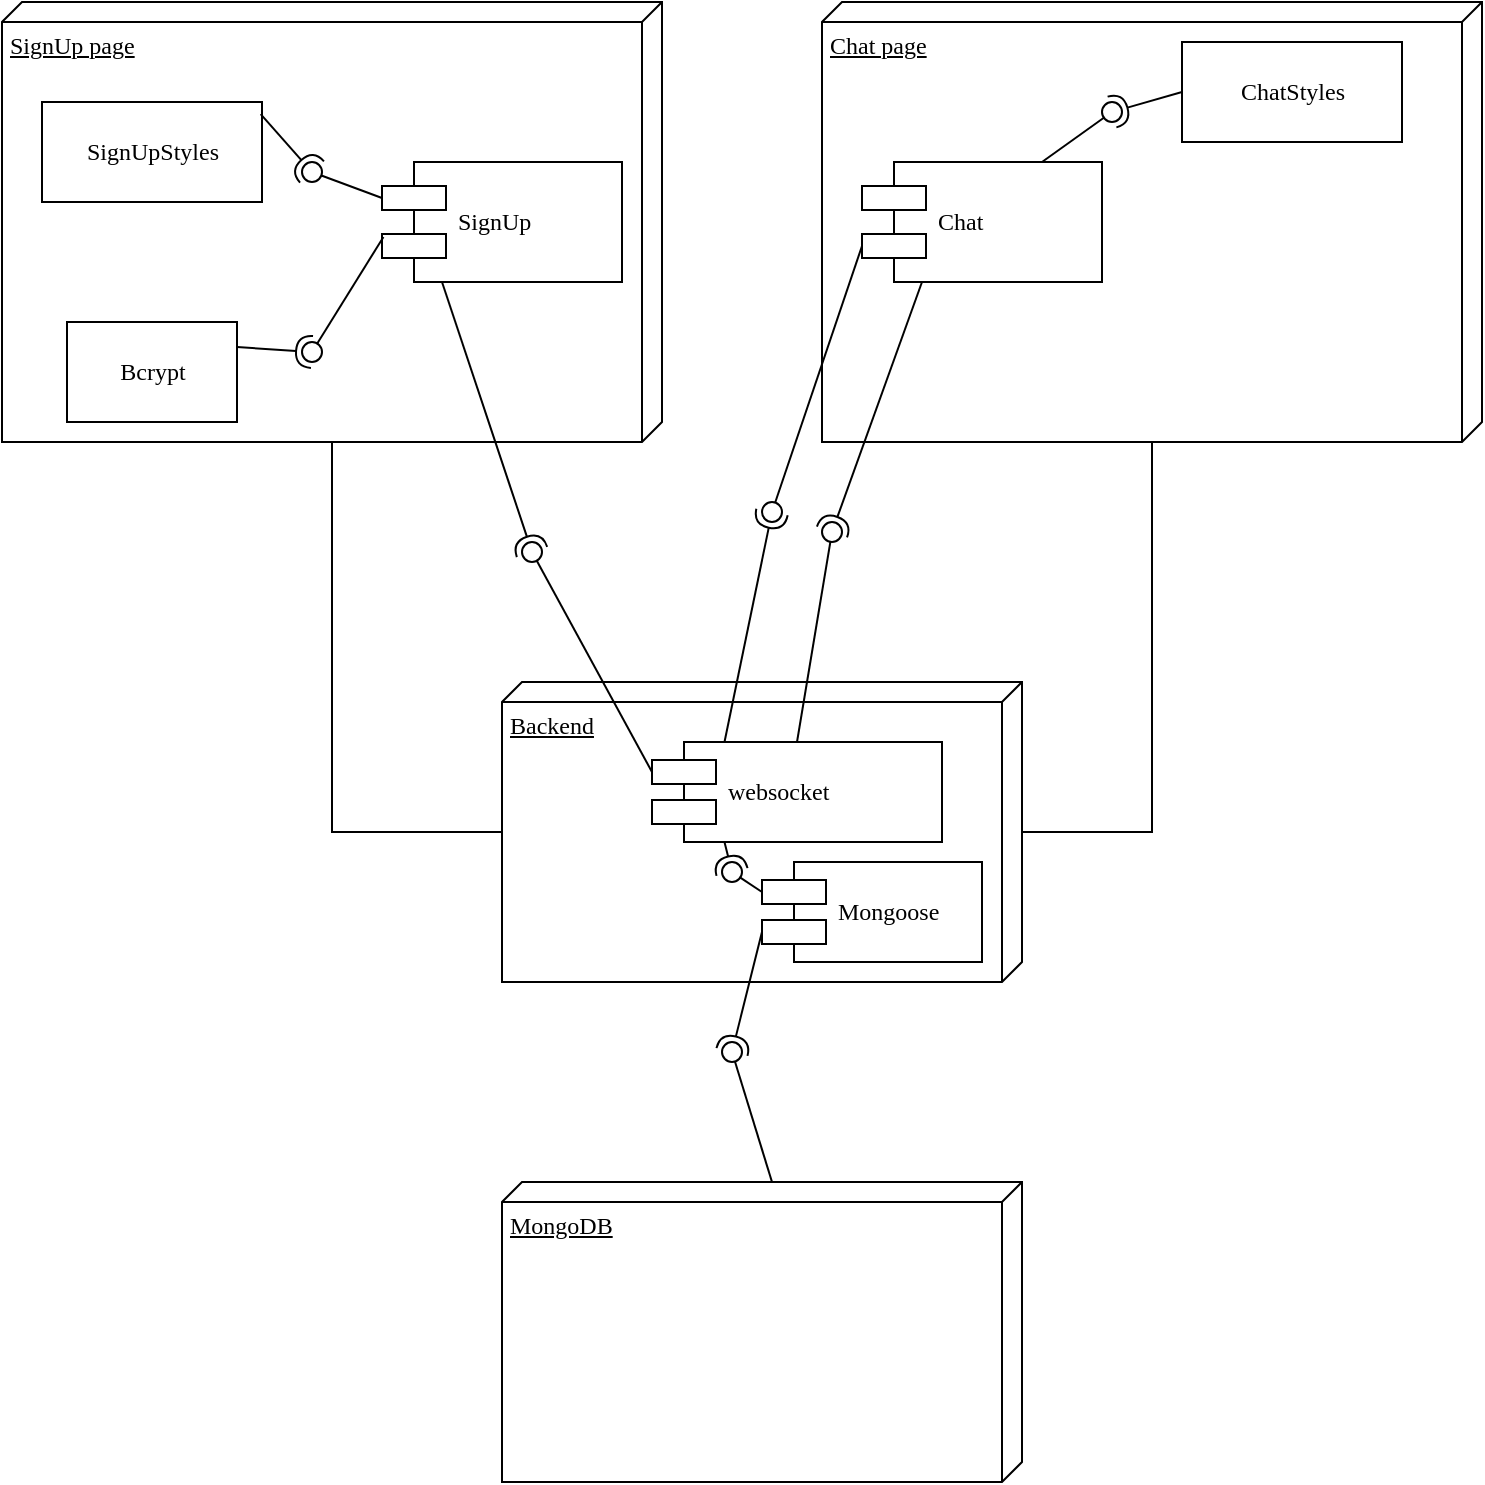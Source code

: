 <mxfile version="20.5.1" type="github">
  <diagram name="Page-1" id="5f0bae14-7c28-e335-631c-24af17079c00">
    <mxGraphModel dx="952" dy="527" grid="1" gridSize="10" guides="1" tooltips="1" connect="1" arrows="1" fold="1" page="1" pageScale="1" pageWidth="1100" pageHeight="850" background="none" math="0" shadow="0">
      <root>
        <mxCell id="0" />
        <mxCell id="1" parent="0" />
        <mxCell id="39150e848f15840c-1" value="SignUp page" style="verticalAlign=top;align=left;spacingTop=8;spacingLeft=2;spacingRight=12;shape=cube;size=10;direction=south;fontStyle=4;html=1;rounded=0;shadow=0;comic=0;labelBackgroundColor=none;strokeWidth=1;fontFamily=Verdana;fontSize=12" parent="1" vertex="1">
          <mxGeometry x="120" y="70" width="330" height="220" as="geometry" />
        </mxCell>
        <mxCell id="39150e848f15840c-2" value="Chat page" style="verticalAlign=top;align=left;spacingTop=8;spacingLeft=2;spacingRight=12;shape=cube;size=10;direction=south;fontStyle=4;html=1;rounded=0;shadow=0;comic=0;labelBackgroundColor=none;strokeWidth=1;fontFamily=Verdana;fontSize=12" parent="1" vertex="1">
          <mxGeometry x="530" y="70" width="330" height="220" as="geometry" />
        </mxCell>
        <mxCell id="39150e848f15840c-3" value="Backend" style="verticalAlign=top;align=left;spacingTop=8;spacingLeft=2;spacingRight=12;shape=cube;size=10;direction=south;fontStyle=4;html=1;rounded=0;shadow=0;comic=0;labelBackgroundColor=none;strokeWidth=1;fontFamily=Verdana;fontSize=12" parent="1" vertex="1">
          <mxGeometry x="370" y="410" width="260" height="150" as="geometry" />
        </mxCell>
        <mxCell id="39150e848f15840c-4" value="SignUpStyles" style="html=1;rounded=0;shadow=0;comic=0;labelBackgroundColor=none;strokeWidth=1;fontFamily=Verdana;fontSize=12;align=center;" parent="1" vertex="1">
          <mxGeometry x="140" y="120" width="110" height="50" as="geometry" />
        </mxCell>
        <mxCell id="39150e848f15840c-5" value="SignUp" style="shape=component;align=left;spacingLeft=36;rounded=0;shadow=0;comic=0;labelBackgroundColor=none;strokeWidth=1;fontFamily=Verdana;fontSize=12;html=1;" parent="1" vertex="1">
          <mxGeometry x="310" y="150" width="120" height="60" as="geometry" />
        </mxCell>
        <mxCell id="39150e848f15840c-7" value="Chat" style="shape=component;align=left;spacingLeft=36;rounded=0;shadow=0;comic=0;labelBackgroundColor=none;strokeWidth=1;fontFamily=Verdana;fontSize=12;html=1;" parent="1" vertex="1">
          <mxGeometry x="550" y="150" width="120" height="60" as="geometry" />
        </mxCell>
        <mxCell id="39150e848f15840c-8" value="ChatStyles" style="html=1;rounded=0;shadow=0;comic=0;labelBackgroundColor=none;strokeWidth=1;fontFamily=Verdana;fontSize=12;align=center;" parent="1" vertex="1">
          <mxGeometry x="710" y="90" width="110" height="50" as="geometry" />
        </mxCell>
        <mxCell id="39150e848f15840c-10" value="websocket" style="shape=component;align=left;spacingLeft=36;rounded=0;shadow=0;comic=0;labelBackgroundColor=none;strokeWidth=1;fontFamily=Verdana;fontSize=12;html=1;" parent="1" vertex="1">
          <mxGeometry x="445" y="440" width="145" height="50" as="geometry" />
        </mxCell>
        <mxCell id="39150e848f15840c-17" style="edgeStyle=orthogonalEdgeStyle;rounded=0;html=1;labelBackgroundColor=none;startArrow=none;startFill=0;startSize=8;endArrow=none;endFill=0;endSize=16;fontFamily=Verdana;fontSize=12;" parent="1" source="39150e848f15840c-3" target="39150e848f15840c-2" edge="1">
          <mxGeometry relative="1" as="geometry">
            <Array as="points">
              <mxPoint x="695" y="485" />
            </Array>
          </mxGeometry>
        </mxCell>
        <mxCell id="39150e848f15840c-18" style="edgeStyle=orthogonalEdgeStyle;rounded=0;html=1;labelBackgroundColor=none;startArrow=none;startFill=0;startSize=8;endArrow=none;endFill=0;endSize=16;fontFamily=Verdana;fontSize=12;" parent="1" source="39150e848f15840c-3" target="39150e848f15840c-1" edge="1">
          <mxGeometry relative="1" as="geometry">
            <Array as="points">
              <mxPoint x="285" y="485" />
            </Array>
          </mxGeometry>
        </mxCell>
        <mxCell id="4KY2vWg7KnPedK3QlQqd-3" value="Bcrypt" style="html=1;rounded=0;shadow=0;comic=0;labelBackgroundColor=none;strokeWidth=1;fontFamily=Verdana;fontSize=12;align=center;" vertex="1" parent="1">
          <mxGeometry x="152.5" y="230" width="85" height="50" as="geometry" />
        </mxCell>
        <mxCell id="4KY2vWg7KnPedK3QlQqd-5" value="MongoDB" style="verticalAlign=top;align=left;spacingTop=8;spacingLeft=2;spacingRight=12;shape=cube;size=10;direction=south;fontStyle=4;html=1;rounded=0;shadow=0;comic=0;labelBackgroundColor=none;strokeWidth=1;fontFamily=Verdana;fontSize=12" vertex="1" parent="1">
          <mxGeometry x="370" y="660" width="260" height="150" as="geometry" />
        </mxCell>
        <mxCell id="4KY2vWg7KnPedK3QlQqd-6" value="Mongoose" style="shape=component;align=left;spacingLeft=36;rounded=0;shadow=0;comic=0;labelBackgroundColor=none;strokeWidth=1;fontFamily=Verdana;fontSize=12;html=1;" vertex="1" parent="1">
          <mxGeometry x="500" y="500" width="110" height="50" as="geometry" />
        </mxCell>
        <mxCell id="4KY2vWg7KnPedK3QlQqd-31" value="" style="rounded=0;orthogonalLoop=1;jettySize=auto;html=1;endArrow=none;endFill=0;sketch=0;sourcePerimeterSpacing=0;targetPerimeterSpacing=0;exitX=0.006;exitY=0.625;exitDx=0;exitDy=0;exitPerimeter=0;" edge="1" target="4KY2vWg7KnPedK3QlQqd-33" parent="1" source="39150e848f15840c-5">
          <mxGeometry relative="1" as="geometry">
            <mxPoint x="310" y="335" as="sourcePoint" />
          </mxGeometry>
        </mxCell>
        <mxCell id="4KY2vWg7KnPedK3QlQqd-32" value="" style="rounded=0;orthogonalLoop=1;jettySize=auto;html=1;endArrow=halfCircle;endFill=0;entryX=0.5;entryY=0.5;endSize=6;strokeWidth=1;sketch=0;exitX=1;exitY=0.25;exitDx=0;exitDy=0;" edge="1" target="4KY2vWg7KnPedK3QlQqd-33" parent="1" source="4KY2vWg7KnPedK3QlQqd-3">
          <mxGeometry relative="1" as="geometry">
            <mxPoint x="350" y="335" as="sourcePoint" />
          </mxGeometry>
        </mxCell>
        <mxCell id="4KY2vWg7KnPedK3QlQqd-33" value="" style="ellipse;whiteSpace=wrap;html=1;align=center;aspect=fixed;resizable=0;points=[];outlineConnect=0;sketch=0;" vertex="1" parent="1">
          <mxGeometry x="270" y="240" width="10" height="10" as="geometry" />
        </mxCell>
        <mxCell id="4KY2vWg7KnPedK3QlQqd-36" value="" style="rounded=0;orthogonalLoop=1;jettySize=auto;html=1;endArrow=none;endFill=0;sketch=0;sourcePerimeterSpacing=0;targetPerimeterSpacing=0;exitX=0;exitY=0.3;exitDx=0;exitDy=0;" edge="1" target="4KY2vWg7KnPedK3QlQqd-38" parent="1" source="39150e848f15840c-5">
          <mxGeometry relative="1" as="geometry">
            <mxPoint x="310" y="335" as="sourcePoint" />
          </mxGeometry>
        </mxCell>
        <mxCell id="4KY2vWg7KnPedK3QlQqd-37" value="" style="rounded=0;orthogonalLoop=1;jettySize=auto;html=1;endArrow=halfCircle;endFill=0;entryX=0.5;entryY=0.5;endSize=6;strokeWidth=1;sketch=0;exitX=0.994;exitY=0.122;exitDx=0;exitDy=0;exitPerimeter=0;" edge="1" target="4KY2vWg7KnPedK3QlQqd-38" parent="1" source="39150e848f15840c-4">
          <mxGeometry relative="1" as="geometry">
            <mxPoint x="350" y="335" as="sourcePoint" />
          </mxGeometry>
        </mxCell>
        <mxCell id="4KY2vWg7KnPedK3QlQqd-38" value="" style="ellipse;whiteSpace=wrap;html=1;align=center;aspect=fixed;resizable=0;points=[];outlineConnect=0;sketch=0;" vertex="1" parent="1">
          <mxGeometry x="270" y="150" width="10" height="10" as="geometry" />
        </mxCell>
        <mxCell id="4KY2vWg7KnPedK3QlQqd-39" value="" style="rounded=0;orthogonalLoop=1;jettySize=auto;html=1;endArrow=none;endFill=0;sketch=0;sourcePerimeterSpacing=0;targetPerimeterSpacing=0;exitX=0;exitY=0.3;exitDx=0;exitDy=0;" edge="1" target="4KY2vWg7KnPedK3QlQqd-41" parent="1" source="39150e848f15840c-10">
          <mxGeometry relative="1" as="geometry">
            <mxPoint x="310" y="335" as="sourcePoint" />
          </mxGeometry>
        </mxCell>
        <mxCell id="4KY2vWg7KnPedK3QlQqd-40" value="" style="rounded=0;orthogonalLoop=1;jettySize=auto;html=1;endArrow=halfCircle;endFill=0;entryX=0.5;entryY=0.5;endSize=6;strokeWidth=1;sketch=0;exitX=0.25;exitY=1;exitDx=0;exitDy=0;" edge="1" target="4KY2vWg7KnPedK3QlQqd-41" parent="1" source="39150e848f15840c-5">
          <mxGeometry relative="1" as="geometry">
            <mxPoint x="350" y="335" as="sourcePoint" />
          </mxGeometry>
        </mxCell>
        <mxCell id="4KY2vWg7KnPedK3QlQqd-41" value="" style="ellipse;whiteSpace=wrap;html=1;align=center;aspect=fixed;resizable=0;points=[];outlineConnect=0;sketch=0;" vertex="1" parent="1">
          <mxGeometry x="380" y="340" width="10" height="10" as="geometry" />
        </mxCell>
        <mxCell id="4KY2vWg7KnPedK3QlQqd-42" value="" style="rounded=0;orthogonalLoop=1;jettySize=auto;html=1;endArrow=none;endFill=0;sketch=0;sourcePerimeterSpacing=0;targetPerimeterSpacing=0;exitX=0;exitY=0.7;exitDx=0;exitDy=0;" edge="1" target="4KY2vWg7KnPedK3QlQqd-44" parent="1" source="39150e848f15840c-7">
          <mxGeometry relative="1" as="geometry">
            <mxPoint x="310" y="335" as="sourcePoint" />
          </mxGeometry>
        </mxCell>
        <mxCell id="4KY2vWg7KnPedK3QlQqd-43" value="" style="rounded=0;orthogonalLoop=1;jettySize=auto;html=1;endArrow=halfCircle;endFill=0;entryX=0.5;entryY=0.5;endSize=6;strokeWidth=1;sketch=0;exitX=0.25;exitY=0;exitDx=0;exitDy=0;" edge="1" target="4KY2vWg7KnPedK3QlQqd-44" parent="1" source="39150e848f15840c-10">
          <mxGeometry relative="1" as="geometry">
            <mxPoint x="350" y="335" as="sourcePoint" />
          </mxGeometry>
        </mxCell>
        <mxCell id="4KY2vWg7KnPedK3QlQqd-44" value="" style="ellipse;whiteSpace=wrap;html=1;align=center;aspect=fixed;resizable=0;points=[];outlineConnect=0;sketch=0;" vertex="1" parent="1">
          <mxGeometry x="500" y="320" width="10" height="10" as="geometry" />
        </mxCell>
        <mxCell id="4KY2vWg7KnPedK3QlQqd-45" value="" style="rounded=0;orthogonalLoop=1;jettySize=auto;html=1;endArrow=none;endFill=0;sketch=0;sourcePerimeterSpacing=0;targetPerimeterSpacing=0;exitX=0.5;exitY=0;exitDx=0;exitDy=0;" edge="1" target="4KY2vWg7KnPedK3QlQqd-47" parent="1" source="39150e848f15840c-10">
          <mxGeometry relative="1" as="geometry">
            <mxPoint x="310" y="335" as="sourcePoint" />
          </mxGeometry>
        </mxCell>
        <mxCell id="4KY2vWg7KnPedK3QlQqd-46" value="" style="rounded=0;orthogonalLoop=1;jettySize=auto;html=1;endArrow=halfCircle;endFill=0;entryX=0.5;entryY=0.5;endSize=6;strokeWidth=1;sketch=0;exitX=0.25;exitY=1;exitDx=0;exitDy=0;" edge="1" target="4KY2vWg7KnPedK3QlQqd-47" parent="1" source="39150e848f15840c-7">
          <mxGeometry relative="1" as="geometry">
            <mxPoint x="350" y="335" as="sourcePoint" />
          </mxGeometry>
        </mxCell>
        <mxCell id="4KY2vWg7KnPedK3QlQqd-47" value="" style="ellipse;whiteSpace=wrap;html=1;align=center;aspect=fixed;resizable=0;points=[];outlineConnect=0;sketch=0;" vertex="1" parent="1">
          <mxGeometry x="530" y="330" width="10" height="10" as="geometry" />
        </mxCell>
        <mxCell id="4KY2vWg7KnPedK3QlQqd-48" value="" style="rounded=0;orthogonalLoop=1;jettySize=auto;html=1;endArrow=none;endFill=0;sketch=0;sourcePerimeterSpacing=0;targetPerimeterSpacing=0;exitX=0.75;exitY=0;exitDx=0;exitDy=0;" edge="1" target="4KY2vWg7KnPedK3QlQqd-50" parent="1" source="39150e848f15840c-7">
          <mxGeometry relative="1" as="geometry">
            <mxPoint x="310" y="335" as="sourcePoint" />
          </mxGeometry>
        </mxCell>
        <mxCell id="4KY2vWg7KnPedK3QlQqd-49" value="" style="rounded=0;orthogonalLoop=1;jettySize=auto;html=1;endArrow=halfCircle;endFill=0;entryX=0.5;entryY=0.5;endSize=6;strokeWidth=1;sketch=0;exitX=0;exitY=0.5;exitDx=0;exitDy=0;" edge="1" target="4KY2vWg7KnPedK3QlQqd-50" parent="1" source="39150e848f15840c-8">
          <mxGeometry relative="1" as="geometry">
            <mxPoint x="350" y="335" as="sourcePoint" />
          </mxGeometry>
        </mxCell>
        <mxCell id="4KY2vWg7KnPedK3QlQqd-50" value="" style="ellipse;whiteSpace=wrap;html=1;align=center;aspect=fixed;resizable=0;points=[];outlineConnect=0;sketch=0;" vertex="1" parent="1">
          <mxGeometry x="670" y="120" width="10" height="10" as="geometry" />
        </mxCell>
        <mxCell id="4KY2vWg7KnPedK3QlQqd-51" value="" style="rounded=0;orthogonalLoop=1;jettySize=auto;html=1;endArrow=none;endFill=0;sketch=0;sourcePerimeterSpacing=0;targetPerimeterSpacing=0;exitX=0;exitY=0.3;exitDx=0;exitDy=0;" edge="1" target="4KY2vWg7KnPedK3QlQqd-53" parent="1" source="4KY2vWg7KnPedK3QlQqd-6">
          <mxGeometry relative="1" as="geometry">
            <mxPoint x="410" y="515" as="sourcePoint" />
          </mxGeometry>
        </mxCell>
        <mxCell id="4KY2vWg7KnPedK3QlQqd-52" value="" style="rounded=0;orthogonalLoop=1;jettySize=auto;html=1;endArrow=halfCircle;endFill=0;entryX=0.5;entryY=0.5;endSize=6;strokeWidth=1;sketch=0;exitX=0.25;exitY=1;exitDx=0;exitDy=0;" edge="1" target="4KY2vWg7KnPedK3QlQqd-53" parent="1" source="39150e848f15840c-10">
          <mxGeometry relative="1" as="geometry">
            <mxPoint x="450" y="515" as="sourcePoint" />
          </mxGeometry>
        </mxCell>
        <mxCell id="4KY2vWg7KnPedK3QlQqd-53" value="" style="ellipse;whiteSpace=wrap;html=1;align=center;aspect=fixed;resizable=0;points=[];outlineConnect=0;sketch=0;" vertex="1" parent="1">
          <mxGeometry x="480" y="500" width="10" height="10" as="geometry" />
        </mxCell>
        <mxCell id="4KY2vWg7KnPedK3QlQqd-54" value="" style="rounded=0;orthogonalLoop=1;jettySize=auto;html=1;endArrow=none;endFill=0;sketch=0;sourcePerimeterSpacing=0;targetPerimeterSpacing=0;exitX=0;exitY=0;exitDx=0;exitDy=125;exitPerimeter=0;" edge="1" target="4KY2vWg7KnPedK3QlQqd-56" parent="1" source="4KY2vWg7KnPedK3QlQqd-5">
          <mxGeometry relative="1" as="geometry">
            <mxPoint x="410" y="515" as="sourcePoint" />
          </mxGeometry>
        </mxCell>
        <mxCell id="4KY2vWg7KnPedK3QlQqd-55" value="" style="rounded=0;orthogonalLoop=1;jettySize=auto;html=1;endArrow=halfCircle;endFill=0;entryX=0.5;entryY=0.5;endSize=6;strokeWidth=1;sketch=0;exitX=0;exitY=0.7;exitDx=0;exitDy=0;" edge="1" target="4KY2vWg7KnPedK3QlQqd-56" parent="1" source="4KY2vWg7KnPedK3QlQqd-6">
          <mxGeometry relative="1" as="geometry">
            <mxPoint x="450" y="515" as="sourcePoint" />
          </mxGeometry>
        </mxCell>
        <mxCell id="4KY2vWg7KnPedK3QlQqd-56" value="" style="ellipse;whiteSpace=wrap;html=1;align=center;aspect=fixed;resizable=0;points=[];outlineConnect=0;sketch=0;" vertex="1" parent="1">
          <mxGeometry x="480" y="590" width="10" height="10" as="geometry" />
        </mxCell>
      </root>
    </mxGraphModel>
  </diagram>
</mxfile>
